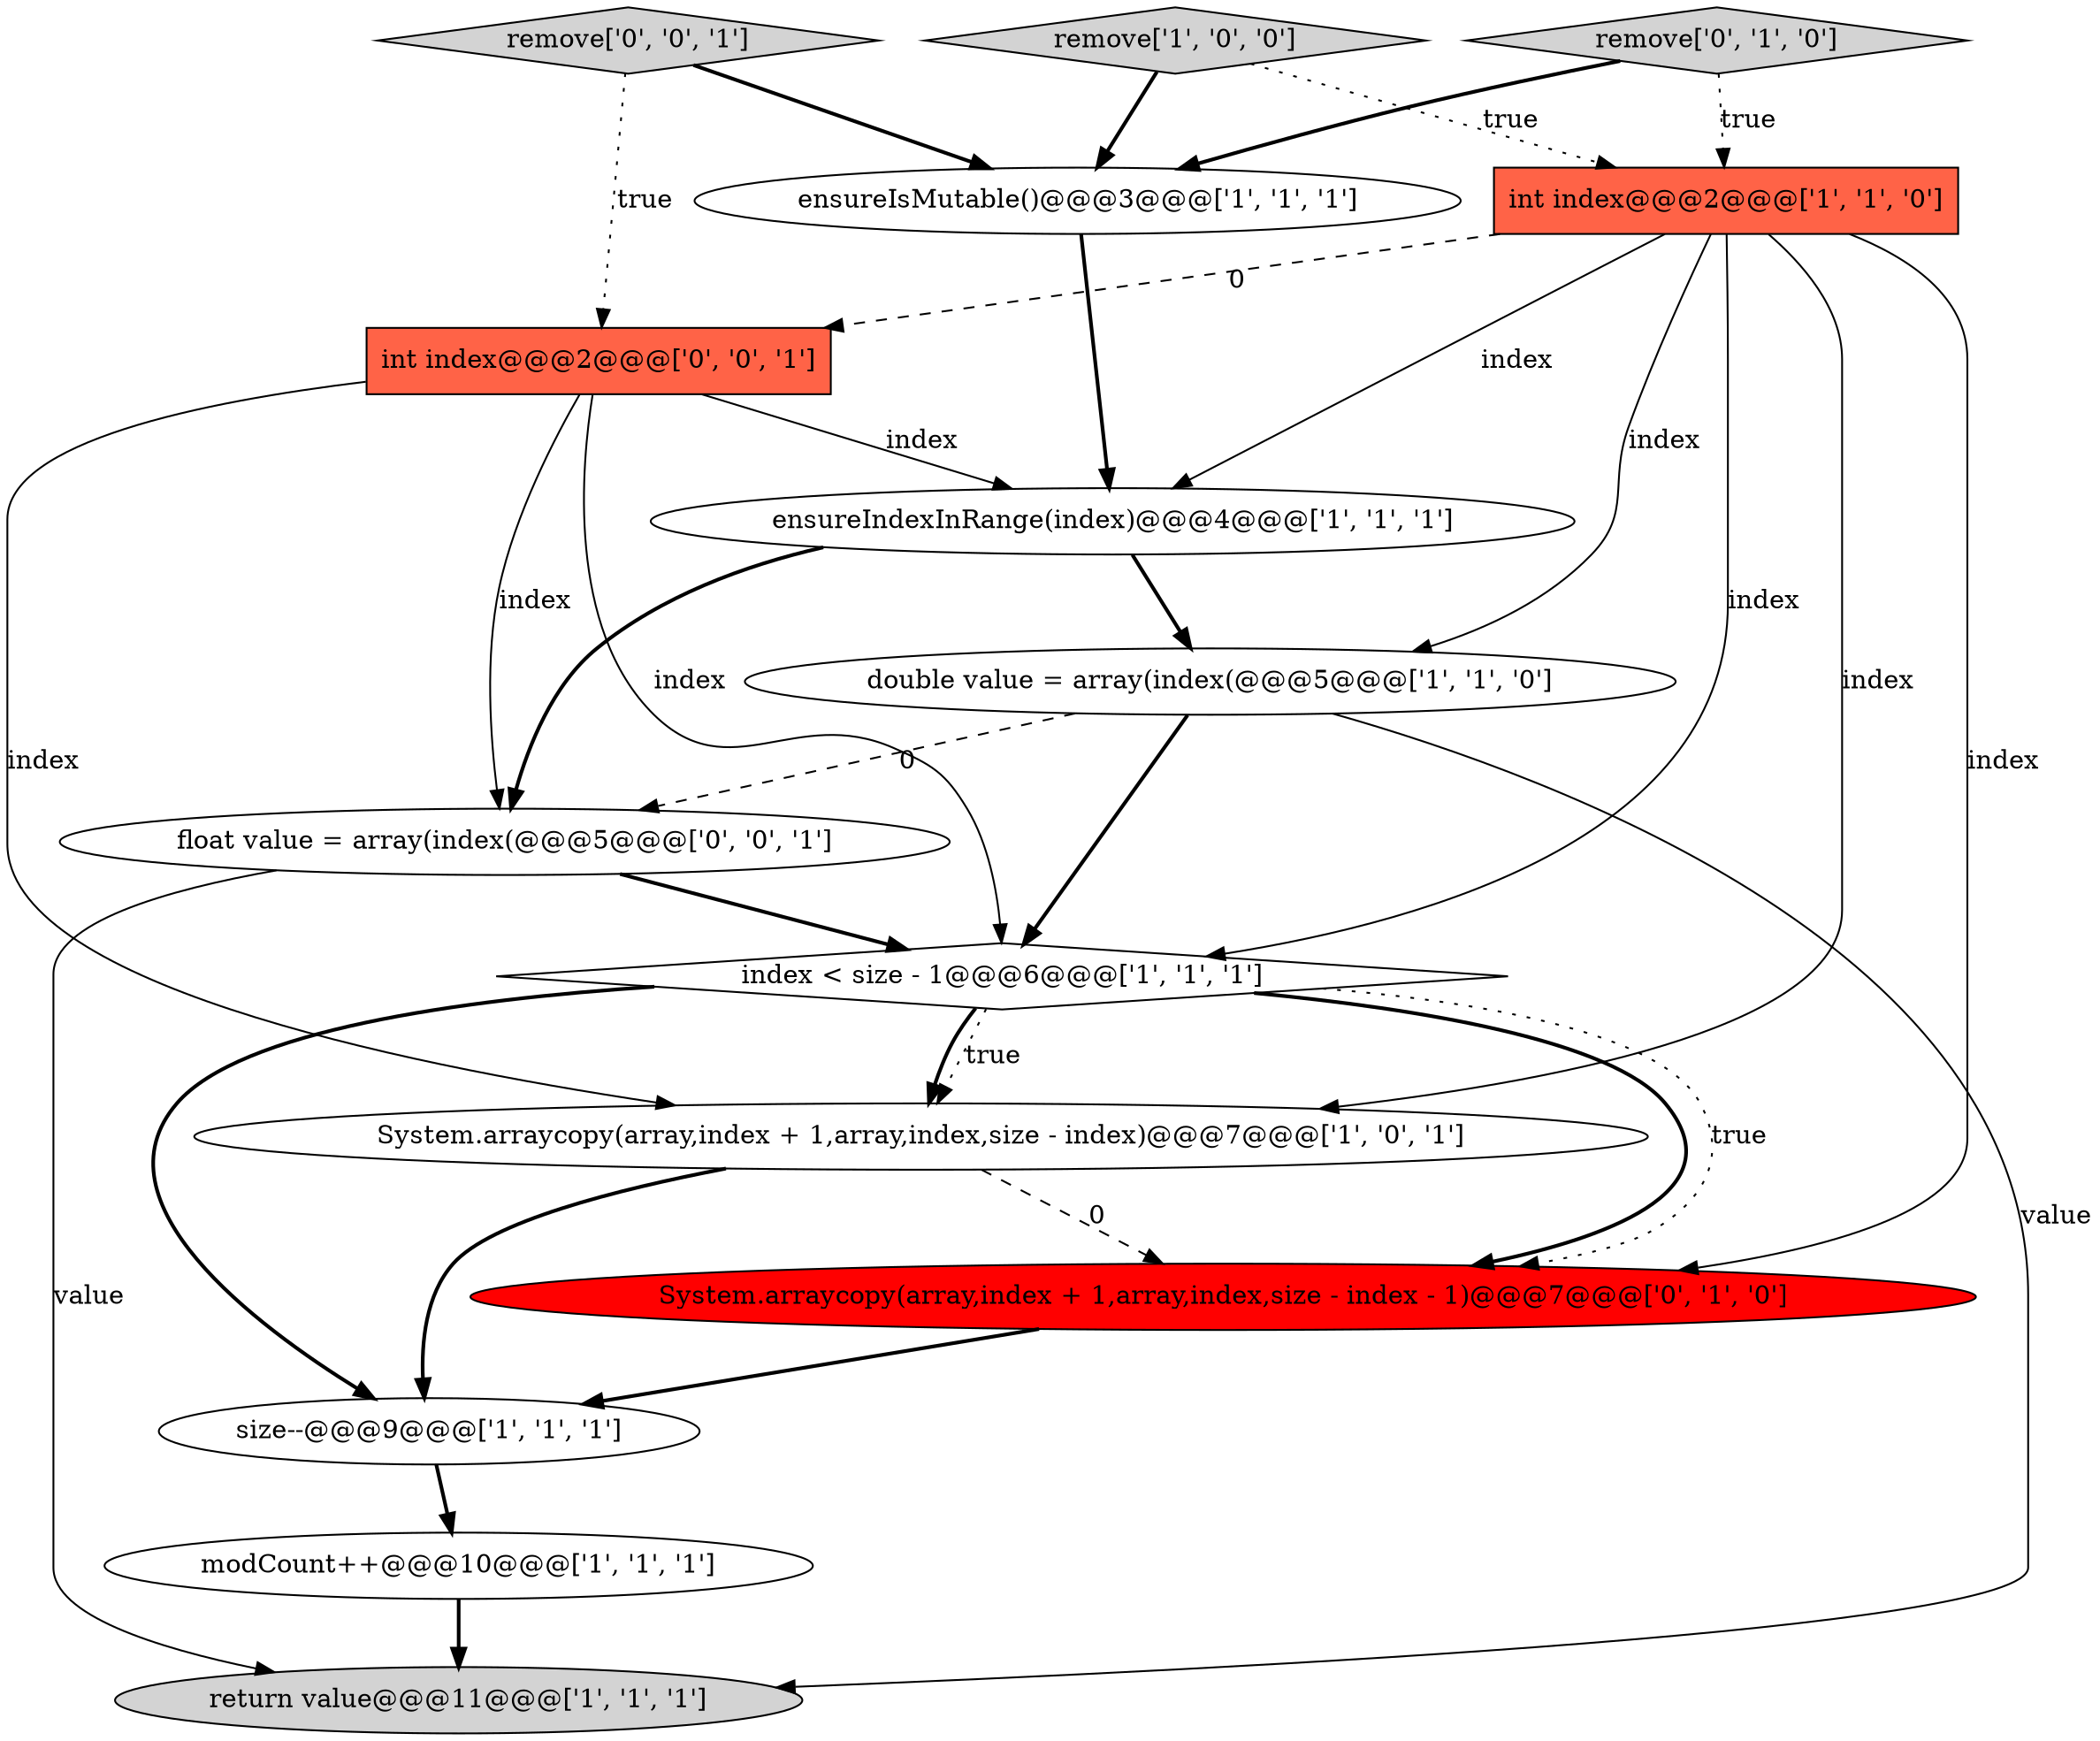 digraph {
14 [style = filled, label = "int index@@@2@@@['0', '0', '1']", fillcolor = tomato, shape = box image = "AAA0AAABBB3BBB"];
4 [style = filled, label = "size--@@@9@@@['1', '1', '1']", fillcolor = white, shape = ellipse image = "AAA0AAABBB1BBB"];
12 [style = filled, label = "float value = array(index(@@@5@@@['0', '0', '1']", fillcolor = white, shape = ellipse image = "AAA0AAABBB3BBB"];
0 [style = filled, label = "index < size - 1@@@6@@@['1', '1', '1']", fillcolor = white, shape = diamond image = "AAA0AAABBB1BBB"];
10 [style = filled, label = "remove['0', '1', '0']", fillcolor = lightgray, shape = diamond image = "AAA0AAABBB2BBB"];
11 [style = filled, label = "System.arraycopy(array,index + 1,array,index,size - index - 1)@@@7@@@['0', '1', '0']", fillcolor = red, shape = ellipse image = "AAA1AAABBB2BBB"];
1 [style = filled, label = "modCount++@@@10@@@['1', '1', '1']", fillcolor = white, shape = ellipse image = "AAA0AAABBB1BBB"];
5 [style = filled, label = "remove['1', '0', '0']", fillcolor = lightgray, shape = diamond image = "AAA0AAABBB1BBB"];
7 [style = filled, label = "return value@@@11@@@['1', '1', '1']", fillcolor = lightgray, shape = ellipse image = "AAA0AAABBB1BBB"];
9 [style = filled, label = "ensureIndexInRange(index)@@@4@@@['1', '1', '1']", fillcolor = white, shape = ellipse image = "AAA0AAABBB1BBB"];
6 [style = filled, label = "System.arraycopy(array,index + 1,array,index,size - index)@@@7@@@['1', '0', '1']", fillcolor = white, shape = ellipse image = "AAA0AAABBB1BBB"];
13 [style = filled, label = "remove['0', '0', '1']", fillcolor = lightgray, shape = diamond image = "AAA0AAABBB3BBB"];
3 [style = filled, label = "double value = array(index(@@@5@@@['1', '1', '0']", fillcolor = white, shape = ellipse image = "AAA0AAABBB1BBB"];
2 [style = filled, label = "int index@@@2@@@['1', '1', '0']", fillcolor = tomato, shape = box image = "AAA0AAABBB1BBB"];
8 [style = filled, label = "ensureIsMutable()@@@3@@@['1', '1', '1']", fillcolor = white, shape = ellipse image = "AAA0AAABBB1BBB"];
5->8 [style = bold, label=""];
3->7 [style = solid, label="value"];
0->6 [style = bold, label=""];
2->0 [style = solid, label="index"];
14->12 [style = solid, label="index"];
11->4 [style = bold, label=""];
6->11 [style = dashed, label="0"];
0->11 [style = bold, label=""];
12->7 [style = solid, label="value"];
0->6 [style = dotted, label="true"];
2->6 [style = solid, label="index"];
12->0 [style = bold, label=""];
1->7 [style = bold, label=""];
3->0 [style = bold, label=""];
2->9 [style = solid, label="index"];
14->0 [style = solid, label="index"];
14->6 [style = solid, label="index"];
6->4 [style = bold, label=""];
3->12 [style = dashed, label="0"];
2->14 [style = dashed, label="0"];
10->8 [style = bold, label=""];
10->2 [style = dotted, label="true"];
0->4 [style = bold, label=""];
2->11 [style = solid, label="index"];
8->9 [style = bold, label=""];
9->3 [style = bold, label=""];
4->1 [style = bold, label=""];
9->12 [style = bold, label=""];
13->8 [style = bold, label=""];
13->14 [style = dotted, label="true"];
0->11 [style = dotted, label="true"];
2->3 [style = solid, label="index"];
14->9 [style = solid, label="index"];
5->2 [style = dotted, label="true"];
}
